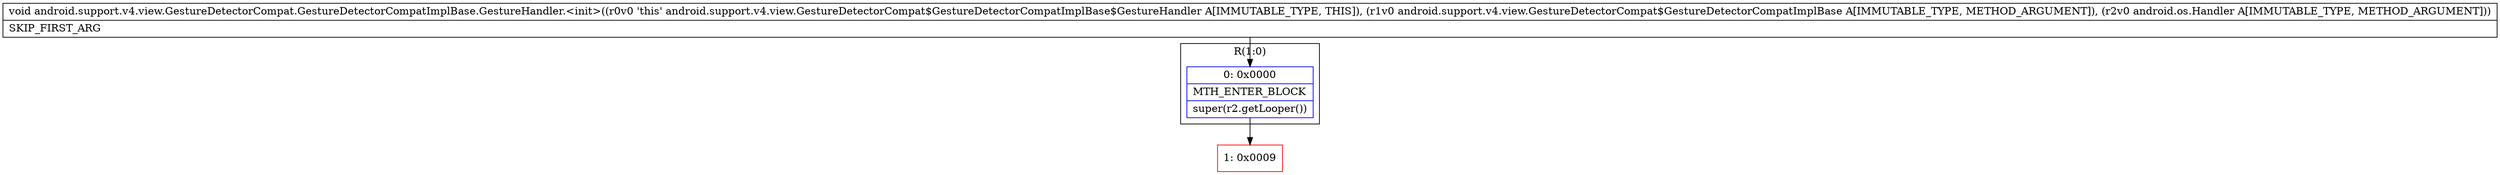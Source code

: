 digraph "CFG forandroid.support.v4.view.GestureDetectorCompat.GestureDetectorCompatImplBase.GestureHandler.\<init\>(Landroid\/support\/v4\/view\/GestureDetectorCompat$GestureDetectorCompatImplBase;Landroid\/os\/Handler;)V" {
subgraph cluster_Region_1079308893 {
label = "R(1:0)";
node [shape=record,color=blue];
Node_0 [shape=record,label="{0\:\ 0x0000|MTH_ENTER_BLOCK\l|super(r2.getLooper())\l}"];
}
Node_1 [shape=record,color=red,label="{1\:\ 0x0009}"];
MethodNode[shape=record,label="{void android.support.v4.view.GestureDetectorCompat.GestureDetectorCompatImplBase.GestureHandler.\<init\>((r0v0 'this' android.support.v4.view.GestureDetectorCompat$GestureDetectorCompatImplBase$GestureHandler A[IMMUTABLE_TYPE, THIS]), (r1v0 android.support.v4.view.GestureDetectorCompat$GestureDetectorCompatImplBase A[IMMUTABLE_TYPE, METHOD_ARGUMENT]), (r2v0 android.os.Handler A[IMMUTABLE_TYPE, METHOD_ARGUMENT]))  | SKIP_FIRST_ARG\l}"];
MethodNode -> Node_0;
Node_0 -> Node_1;
}

